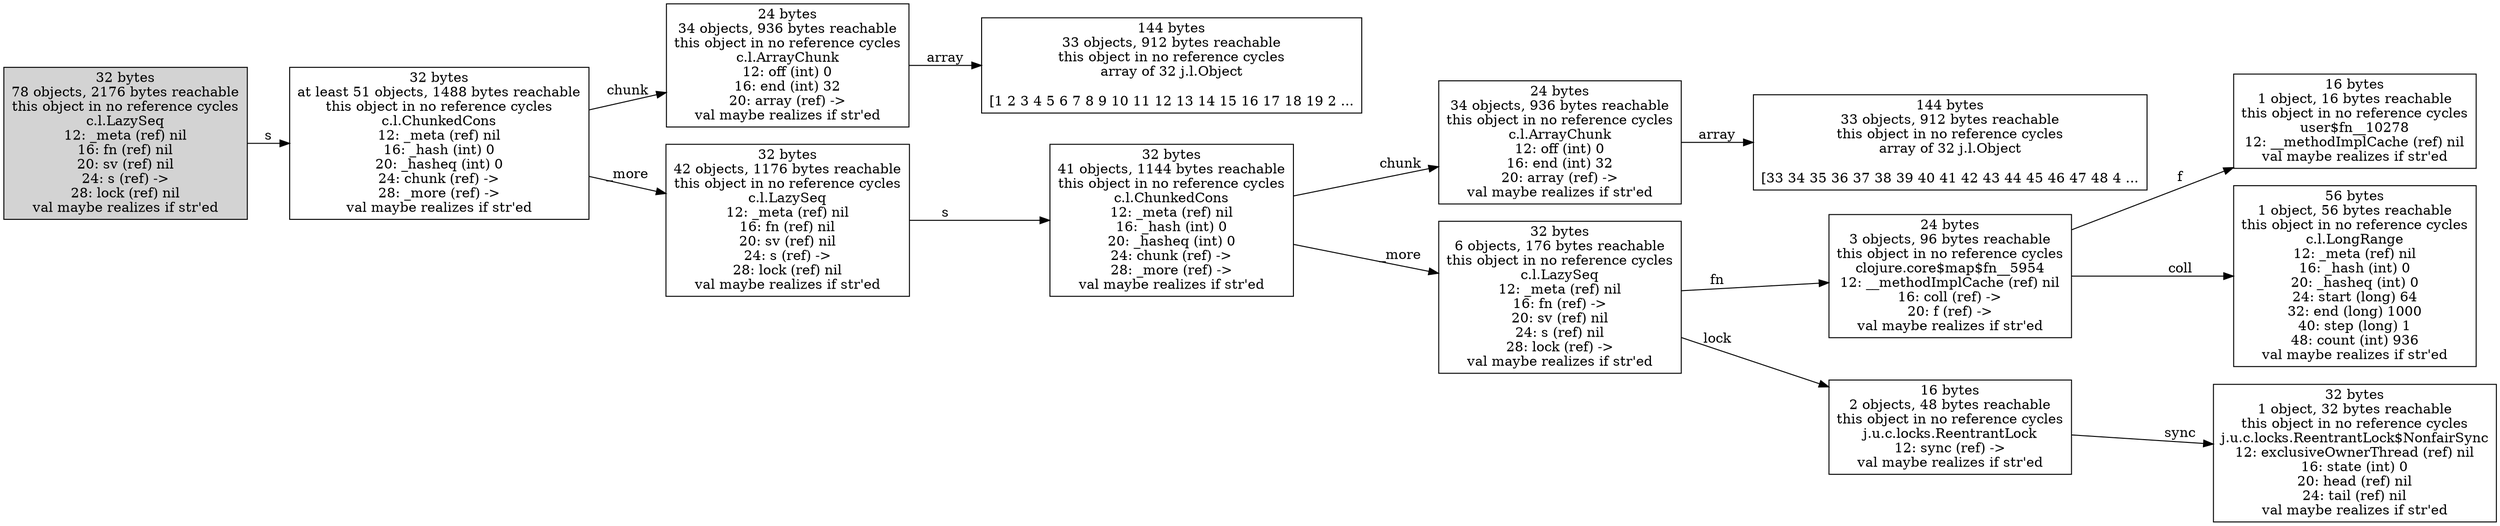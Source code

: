 digraph {
graph [layout="dot",rankdir="LR"];
"19212555456" ["reachable-only-from"=18626145408,"scc-num-nodes"=1,label="24 bytes
34 objects, 936 bytes reachable
this object in no reference cycles
c.l.ArrayChunk
12: off (int) 0
16: end (int) 32
20: array (ref) ->
val maybe realizes if str'ed",shape="box"];
"18626146112" ["reachable-only-from"=18626145408,"scc-num-nodes"=1,label="144 bytes
33 objects, 912 bytes reachable
this object in no reference cycles
array of 32 j.l.Object

[1 2 3 4 5 6 7 8 9 10 11 12 13 14 15 16 17 18 19 2 ...",shape="box"];
"19212556096" ["reachable-only-from"=18626145408,"scc-num-nodes"=1,label="32 bytes
6 objects, 176 bytes reachable
this object in no reference cycles
c.l.LazySeq
12: _meta (ref) nil
16: fn (ref) ->
20: sv (ref) nil
24: s (ref) nil
28: lock (ref) ->
val maybe realizes if str'ed",shape="box"];
"19212556352" ["reachable-only-from"=18626145408,"scc-num-nodes"=1,label="24 bytes
3 objects, 96 bytes reachable
this object in no reference cycles
clojure.core$map$fn__5954
12: __methodImplCache (ref) nil
16: coll (ref) ->
20: f (ref) ->
val maybe realizes if str'ed",shape="box"];
"19212222528" ["reachable-only-from"=18626145408,"scc-num-nodes"=1,label="144 bytes
33 objects, 912 bytes reachable
this object in no reference cycles
array of 32 j.l.Object

[33 34 35 36 37 38 39 40 41 42 43 44 45 46 47 48 4 ...",shape="box"];
"18626145664" ["reachable-only-from"=18626145408,"scc-num-nodes"=1,label="32 bytes
at least 51 objects, 1488 bytes reachable
this object in no reference cycles
c.l.ChunkedCons
12: _meta (ref) nil
16: _hash (int) 0
20: _hasheq (int) 0
24: chunk (ref) ->
28: _more (ref) ->
val maybe realizes if str'ed",shape="box"];
"19212556672" ["reachable-only-from"=18626145408,"scc-num-nodes"=1,label="32 bytes
1 object, 32 bytes reachable
this object in no reference cycles
j.u.c.locks.ReentrantLock$NonfairSync
12: exclusiveOwnerThread (ref) nil
16: state (int) 0
20: head (ref) nil
24: tail (ref) nil
val maybe realizes if str'ed",shape="box"];
"18626148160" ["reachable-only-from"=18626145408,"scc-num-nodes"=1,label="16 bytes
1 object, 16 bytes reachable
this object in no reference cycles
user$fn__10278
12: __methodImplCache (ref) nil
val maybe realizes if str'ed",shape="box"];
"19212556544" ["reachable-only-from"=18626145408,"scc-num-nodes"=1,label="16 bytes
2 objects, 48 bytes reachable
this object in no reference cycles
j.u.c.locks.ReentrantLock
12: sync (ref) ->
val maybe realizes if str'ed",shape="box"];
"18626145408" ["reachable-only-from"=18626145408,"scc-num-nodes"=1,style="filled","my-unique-total-size"=2176,"my-unique-num-reachable-nodes"=78,label="32 bytes
78 objects, 2176 bytes reachable
this object in no reference cycles
c.l.LazySeq
12: _meta (ref) nil
16: fn (ref) nil
20: sv (ref) nil
24: s (ref) ->
28: lock (ref) nil
val maybe realizes if str'ed",shape="box"];
"18626145920" ["reachable-only-from"=18626145408,"scc-num-nodes"=1,label="24 bytes
34 objects, 936 bytes reachable
this object in no reference cycles
c.l.ArrayChunk
12: off (int) 0
16: end (int) 32
20: array (ref) ->
val maybe realizes if str'ed",shape="box"];
"18626147264" ["reachable-only-from"=18626145408,"scc-num-nodes"=1,label="32 bytes
42 objects, 1176 bytes reachable
this object in no reference cycles
c.l.LazySeq
12: _meta (ref) nil
16: fn (ref) nil
20: sv (ref) nil
24: s (ref) ->
28: lock (ref) nil
val maybe realizes if str'ed",shape="box"];
"19212555648" ["reachable-only-from"=18626145408,"scc-num-nodes"=1,label="56 bytes
1 object, 56 bytes reachable
this object in no reference cycles
c.l.LongRange
12: _meta (ref) nil
16: _hash (int) 0
20: _hasheq (int) 0
24: start (long) 64
32: end (long) 1000
40: step (long) 1
48: count (int) 936
val maybe realizes if str'ed",shape="box"];
"19212556928" ["reachable-only-from"=18626145408,"scc-num-nodes"=1,label="32 bytes
41 objects, 1144 bytes reachable
this object in no reference cycles
c.l.ChunkedCons
12: _meta (ref) nil
16: _hash (int) 0
20: _hasheq (int) 0
24: chunk (ref) ->
28: _more (ref) ->
val maybe realizes if str'ed",shape="box"];
"19212555456" -> "19212222528" ["field-name"="array",label="array"];
"19212556096" -> "19212556352" ["field-name"="fn",label="fn"];
"19212556096" -> "19212556544" ["field-name"="lock",label="lock"];
"19212556352" -> "19212555648" ["field-name"="coll",label="coll"];
"19212556352" -> "18626148160" ["field-name"="f",label="f"];
"18626145664" -> "18626145920" ["field-name"="chunk",label="chunk"];
"18626145664" -> "18626147264" ["field-name"="_more",label="_more"];
"19212556544" -> "19212556672" ["field-name"="sync",label="sync"];
"18626145408" -> "18626145664" ["field-name"="s",label="s"];
"18626145920" -> "18626146112" ["field-name"="array",label="array"];
"18626147264" -> "19212556928" ["field-name"="s",label="s"];
"19212556928" -> "19212555456" ["field-name"="chunk",label="chunk"];
"19212556928" -> "19212556096" ["field-name"="_more",label="_more"];
} 